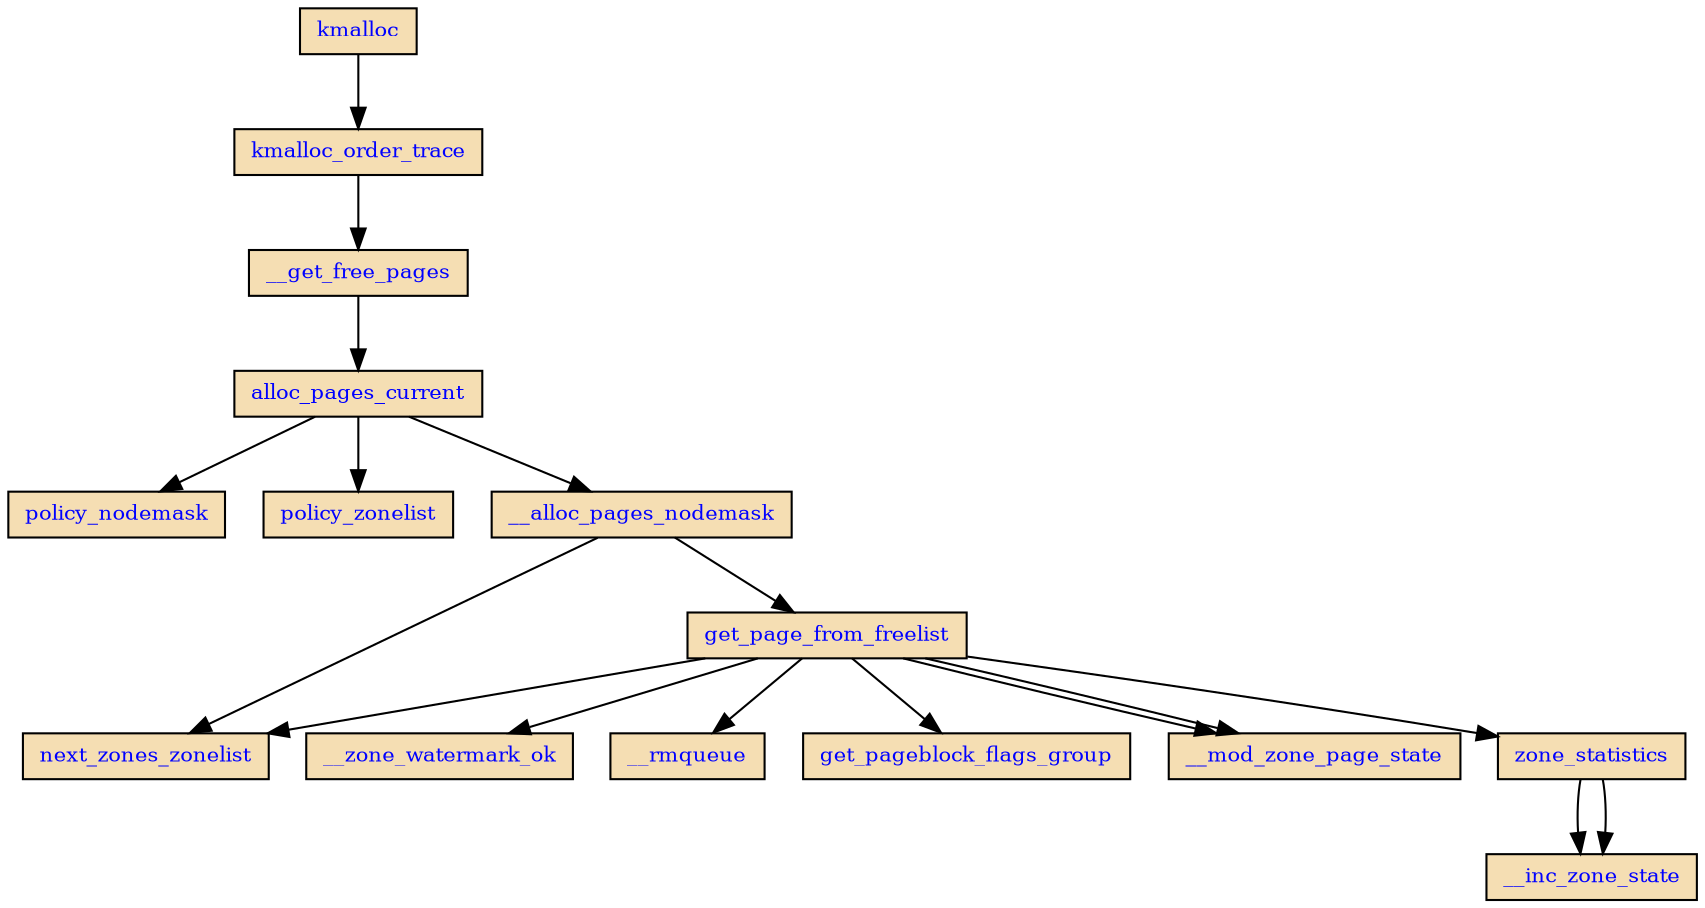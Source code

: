 digraph G{
	rankdir=TB;
	size="1920,1080"
	node [fontsize=10,fontcolor=blue,style=filled,fillcolor=Wheat,shape=box height=.3];
"kmalloc" -> "kmalloc_order_trace";
"kmalloc_order_trace" -> "__get_free_pages";
"__get_free_pages" -> "alloc_pages_current";
"alloc_pages_current" -> "policy_nodemask";
"alloc_pages_current" -> "policy_zonelist";
"alloc_pages_current" -> "__alloc_pages_nodemask";
"__alloc_pages_nodemask" -> "next_zones_zonelist";
"__alloc_pages_nodemask" -> "get_page_from_freelist";
"get_page_from_freelist" -> "next_zones_zonelist";
"get_page_from_freelist" -> "__zone_watermark_ok";
"get_page_from_freelist" -> "__rmqueue";
"get_page_from_freelist" -> "get_pageblock_flags_group";
"get_page_from_freelist" -> "__mod_zone_page_state";
"get_page_from_freelist" -> "__mod_zone_page_state";
"get_page_from_freelist" -> "zone_statistics";
"zone_statistics" -> "__inc_zone_state";
"zone_statistics" -> "__inc_zone_state";
}
